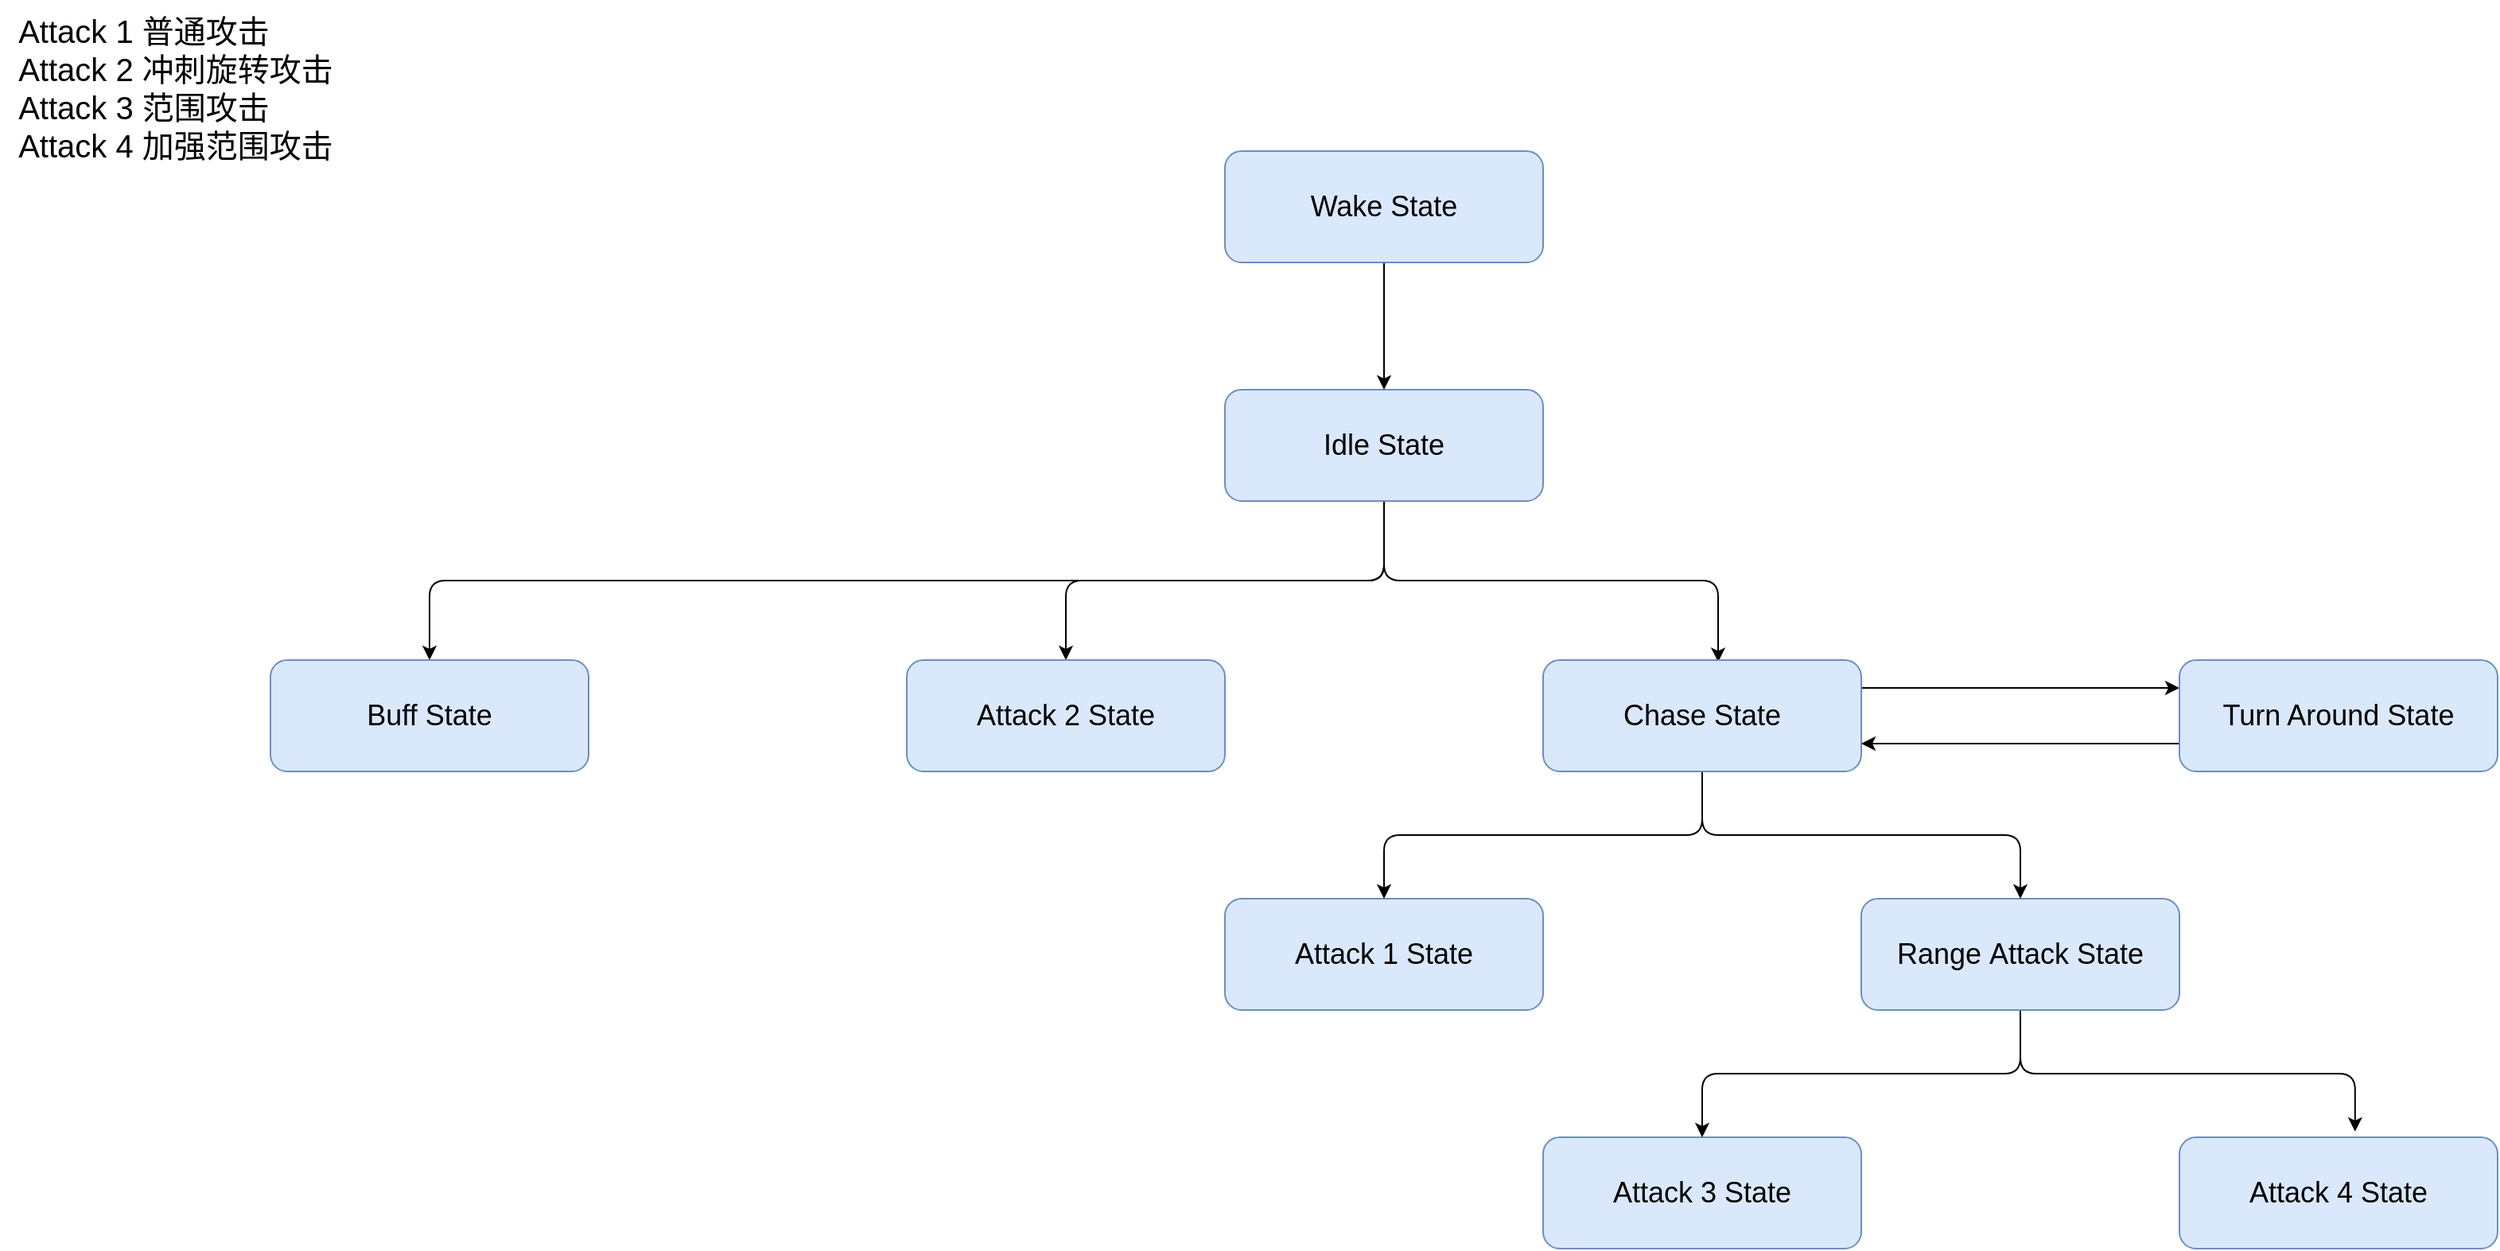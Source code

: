 <mxfile version="20.3.0" type="device"><diagram id="XiDrrunDCE6o_QvhI0tp" name="第 1 页"><mxGraphModel dx="2426" dy="1441" grid="1" gridSize="10" guides="1" tooltips="1" connect="1" arrows="1" fold="1" page="1" pageScale="1" pageWidth="1920" pageHeight="1200" math="0" shadow="0"><root><mxCell id="0"/><mxCell id="1" parent="0"/><mxCell id="QiZ6klJphOlFBGpURcVP-12" style="edgeStyle=orthogonalEdgeStyle;rounded=1;orthogonalLoop=1;jettySize=auto;html=1;exitX=0.5;exitY=1;exitDx=0;exitDy=0;entryX=0.5;entryY=0;entryDx=0;entryDy=0;fontSize=20;" edge="1" parent="1" source="QiZ6klJphOlFBGpURcVP-2" target="QiZ6klJphOlFBGpURcVP-5"><mxGeometry relative="1" as="geometry"/></mxCell><mxCell id="QiZ6klJphOlFBGpURcVP-13" style="edgeStyle=orthogonalEdgeStyle;rounded=1;orthogonalLoop=1;jettySize=auto;html=1;exitX=0.5;exitY=1;exitDx=0;exitDy=0;entryX=0.55;entryY=0.017;entryDx=0;entryDy=0;entryPerimeter=0;fontSize=20;" edge="1" parent="1" source="QiZ6klJphOlFBGpURcVP-2" target="QiZ6klJphOlFBGpURcVP-11"><mxGeometry relative="1" as="geometry"/></mxCell><mxCell id="QiZ6klJphOlFBGpURcVP-17" style="edgeStyle=orthogonalEdgeStyle;rounded=1;orthogonalLoop=1;jettySize=auto;html=1;exitX=0.5;exitY=1;exitDx=0;exitDy=0;entryX=0.5;entryY=0;entryDx=0;entryDy=0;fontSize=20;" edge="1" parent="1" source="QiZ6klJphOlFBGpURcVP-2" target="QiZ6klJphOlFBGpURcVP-16"><mxGeometry relative="1" as="geometry"/></mxCell><mxCell id="QiZ6klJphOlFBGpURcVP-2" value="&lt;span style=&quot;font-size: 18px;&quot;&gt;Idle State&lt;br&gt;&lt;/span&gt;" style="rounded=1;whiteSpace=wrap;html=1;fillColor=#dae8fc;strokeColor=#6c8ebf;" vertex="1" parent="1"><mxGeometry x="840" y="300" width="200" height="70" as="geometry"/></mxCell><mxCell id="QiZ6klJphOlFBGpURcVP-3" value="&lt;span style=&quot;font-size: 18px;&quot;&gt;Attack 4 State&lt;br&gt;&lt;/span&gt;" style="rounded=1;whiteSpace=wrap;html=1;fillColor=#dae8fc;strokeColor=#6c8ebf;" vertex="1" parent="1"><mxGeometry x="1440" y="770" width="200" height="70" as="geometry"/></mxCell><mxCell id="QiZ6klJphOlFBGpURcVP-4" value="&lt;span style=&quot;font-size: 18px;&quot;&gt;Attack 3 State&lt;br&gt;&lt;/span&gt;" style="rounded=1;whiteSpace=wrap;html=1;fillColor=#dae8fc;strokeColor=#6c8ebf;" vertex="1" parent="1"><mxGeometry x="1040" y="770" width="200" height="70" as="geometry"/></mxCell><mxCell id="QiZ6klJphOlFBGpURcVP-5" value="&lt;span style=&quot;font-size: 18px;&quot;&gt;Attack 2 State&lt;br&gt;&lt;/span&gt;" style="rounded=1;whiteSpace=wrap;html=1;fillColor=#dae8fc;strokeColor=#6c8ebf;" vertex="1" parent="1"><mxGeometry x="640" y="470" width="200" height="70" as="geometry"/></mxCell><mxCell id="QiZ6klJphOlFBGpURcVP-6" value="&lt;span style=&quot;font-size: 18px;&quot;&gt;Attack 1 State&lt;br&gt;&lt;/span&gt;" style="rounded=1;whiteSpace=wrap;html=1;fillColor=#dae8fc;strokeColor=#6c8ebf;" vertex="1" parent="1"><mxGeometry x="840" y="620" width="200" height="70" as="geometry"/></mxCell><mxCell id="QiZ6klJphOlFBGpURcVP-7" value="&lt;div style=&quot;text-align: left;&quot;&gt;&lt;span style=&quot;font-size: 20px; background-color: initial;&quot;&gt;Attack 1 普通攻击&lt;/span&gt;&lt;/div&gt;&lt;font style=&quot;font-size: 20px;&quot;&gt;&lt;div style=&quot;text-align: left;&quot;&gt;&lt;span style=&quot;background-color: initial;&quot;&gt;Attack 2 冲刺旋转攻击&lt;/span&gt;&lt;/div&gt;&lt;div style=&quot;text-align: left;&quot;&gt;&lt;span style=&quot;background-color: initial;&quot;&gt;Attack 3 范围攻击&lt;/span&gt;&lt;/div&gt;&lt;div style=&quot;text-align: left;&quot;&gt;&lt;span style=&quot;background-color: initial;&quot;&gt;Attack 4 加强范围攻击&lt;/span&gt;&lt;/div&gt;&lt;/font&gt;" style="text;html=1;align=center;verticalAlign=middle;resizable=0;points=[];autosize=1;strokeColor=none;fillColor=none;" vertex="1" parent="1"><mxGeometry x="70" y="55" width="220" height="110" as="geometry"/></mxCell><mxCell id="QiZ6klJphOlFBGpURcVP-9" style="edgeStyle=orthogonalEdgeStyle;rounded=1;orthogonalLoop=1;jettySize=auto;html=1;exitX=0.5;exitY=1;exitDx=0;exitDy=0;entryX=0.5;entryY=0;entryDx=0;entryDy=0;fontSize=20;" edge="1" parent="1" source="QiZ6klJphOlFBGpURcVP-8" target="QiZ6klJphOlFBGpURcVP-4"><mxGeometry relative="1" as="geometry"/></mxCell><mxCell id="QiZ6klJphOlFBGpURcVP-10" style="edgeStyle=orthogonalEdgeStyle;rounded=1;orthogonalLoop=1;jettySize=auto;html=1;exitX=0.5;exitY=1;exitDx=0;exitDy=0;entryX=0.552;entryY=-0.051;entryDx=0;entryDy=0;entryPerimeter=0;fontSize=20;" edge="1" parent="1" source="QiZ6klJphOlFBGpURcVP-8" target="QiZ6klJphOlFBGpURcVP-3"><mxGeometry relative="1" as="geometry"/></mxCell><mxCell id="QiZ6klJphOlFBGpURcVP-8" value="&lt;span style=&quot;font-size: 18px;&quot;&gt;Range&amp;nbsp;Attack State&lt;br&gt;&lt;/span&gt;" style="rounded=1;whiteSpace=wrap;html=1;fillColor=#dae8fc;strokeColor=#6c8ebf;" vertex="1" parent="1"><mxGeometry x="1240" y="620" width="200" height="70" as="geometry"/></mxCell><mxCell id="QiZ6klJphOlFBGpURcVP-14" style="edgeStyle=orthogonalEdgeStyle;rounded=1;orthogonalLoop=1;jettySize=auto;html=1;exitX=0.5;exitY=1;exitDx=0;exitDy=0;fontSize=20;" edge="1" parent="1" source="QiZ6klJphOlFBGpURcVP-11" target="QiZ6klJphOlFBGpURcVP-6"><mxGeometry relative="1" as="geometry"/></mxCell><mxCell id="QiZ6klJphOlFBGpURcVP-15" style="edgeStyle=orthogonalEdgeStyle;rounded=1;orthogonalLoop=1;jettySize=auto;html=1;exitX=0.5;exitY=1;exitDx=0;exitDy=0;fontSize=20;" edge="1" parent="1" source="QiZ6klJphOlFBGpURcVP-11" target="QiZ6klJphOlFBGpURcVP-8"><mxGeometry relative="1" as="geometry"/></mxCell><mxCell id="QiZ6klJphOlFBGpURcVP-19" style="edgeStyle=orthogonalEdgeStyle;rounded=1;orthogonalLoop=1;jettySize=auto;html=1;exitX=1;exitY=0.25;exitDx=0;exitDy=0;entryX=0;entryY=0.25;entryDx=0;entryDy=0;fontSize=20;" edge="1" parent="1" source="QiZ6klJphOlFBGpURcVP-11" target="QiZ6klJphOlFBGpURcVP-18"><mxGeometry relative="1" as="geometry"/></mxCell><mxCell id="QiZ6klJphOlFBGpURcVP-11" value="&lt;span style=&quot;font-size: 18px;&quot;&gt;Chase State&lt;br&gt;&lt;/span&gt;" style="rounded=1;whiteSpace=wrap;html=1;fillColor=#dae8fc;strokeColor=#6c8ebf;" vertex="1" parent="1"><mxGeometry x="1040" y="470" width="200" height="70" as="geometry"/></mxCell><mxCell id="QiZ6klJphOlFBGpURcVP-16" value="&lt;span style=&quot;font-size: 18px;&quot;&gt;Buff State&lt;br&gt;&lt;/span&gt;" style="rounded=1;whiteSpace=wrap;html=1;fillColor=#dae8fc;strokeColor=#6c8ebf;" vertex="1" parent="1"><mxGeometry x="240" y="470" width="200" height="70" as="geometry"/></mxCell><mxCell id="QiZ6klJphOlFBGpURcVP-20" style="edgeStyle=orthogonalEdgeStyle;rounded=1;orthogonalLoop=1;jettySize=auto;html=1;exitX=0;exitY=0.75;exitDx=0;exitDy=0;entryX=1;entryY=0.75;entryDx=0;entryDy=0;fontSize=20;" edge="1" parent="1" source="QiZ6klJphOlFBGpURcVP-18" target="QiZ6klJphOlFBGpURcVP-11"><mxGeometry relative="1" as="geometry"/></mxCell><mxCell id="QiZ6klJphOlFBGpURcVP-18" value="&lt;span style=&quot;font-size: 18px;&quot;&gt;Turn Around State&lt;br&gt;&lt;/span&gt;" style="rounded=1;whiteSpace=wrap;html=1;fillColor=#dae8fc;strokeColor=#6c8ebf;" vertex="1" parent="1"><mxGeometry x="1440" y="470" width="200" height="70" as="geometry"/></mxCell><mxCell id="QiZ6klJphOlFBGpURcVP-22" style="edgeStyle=orthogonalEdgeStyle;rounded=1;orthogonalLoop=1;jettySize=auto;html=1;exitX=0.5;exitY=1;exitDx=0;exitDy=0;entryX=0.5;entryY=0;entryDx=0;entryDy=0;fontSize=20;" edge="1" parent="1" source="QiZ6klJphOlFBGpURcVP-21" target="QiZ6klJphOlFBGpURcVP-2"><mxGeometry relative="1" as="geometry"/></mxCell><mxCell id="QiZ6klJphOlFBGpURcVP-21" value="&lt;span style=&quot;font-size: 18px;&quot;&gt;Wake State&lt;br&gt;&lt;/span&gt;" style="rounded=1;whiteSpace=wrap;html=1;fillColor=#dae8fc;strokeColor=#6c8ebf;" vertex="1" parent="1"><mxGeometry x="840" y="150" width="200" height="70" as="geometry"/></mxCell></root></mxGraphModel></diagram></mxfile>